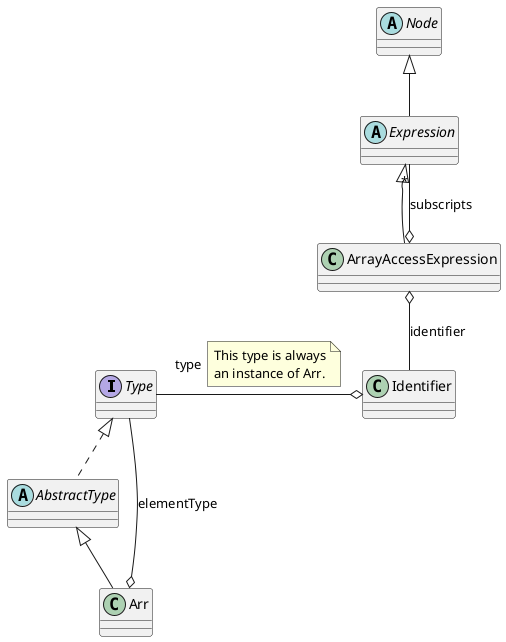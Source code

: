 @startuml

interface Type

abstract class AbstractType
abstract class Expression
abstract class Node

class Arr
class ArrayAccessExpression
class Identifier

Type <|.. AbstractType

AbstractType <|-- Arr
Node <|-- Expression
Expression <|-- ArrayAccessExpression

Arr o-- Type : elementType
Identifier o-left- Type : type
note right on link: This type is always\nan instance of Arr.
ArrayAccessExpression o-up- "*" Expression : subscripts
ArrayAccessExpression o-- Identifier : identifier

@enduml
